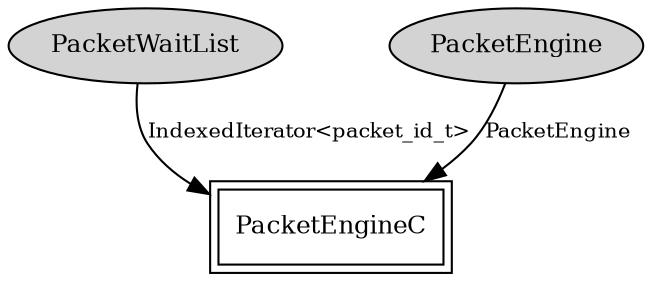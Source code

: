 digraph "PacketProcessorC" {
  n0x7d9841d0 [shape=ellipse, style=filled, label="PacketWaitList", fontsize=12];
  "PacketEngineC" [fontsize=12, shape=box,peripheries=2, URL="PacketEngineC.html"];
  n0x7d985268 [shape=ellipse, style=filled, label="PacketEngine", fontsize=12];
  "PacketEngineC" [fontsize=12, shape=box,peripheries=2, URL="PacketEngineC.html"];
  "n0x7d9841d0" -> "PacketEngineC" [label="IndexedIterator<packet_id_t>", URL="../ihtml/IndexedIterator.html", fontsize=10];
  "n0x7d985268" -> "PacketEngineC" [label="PacketEngine", URL="../ihtml/PacketEngine.html", fontsize=10];
}
